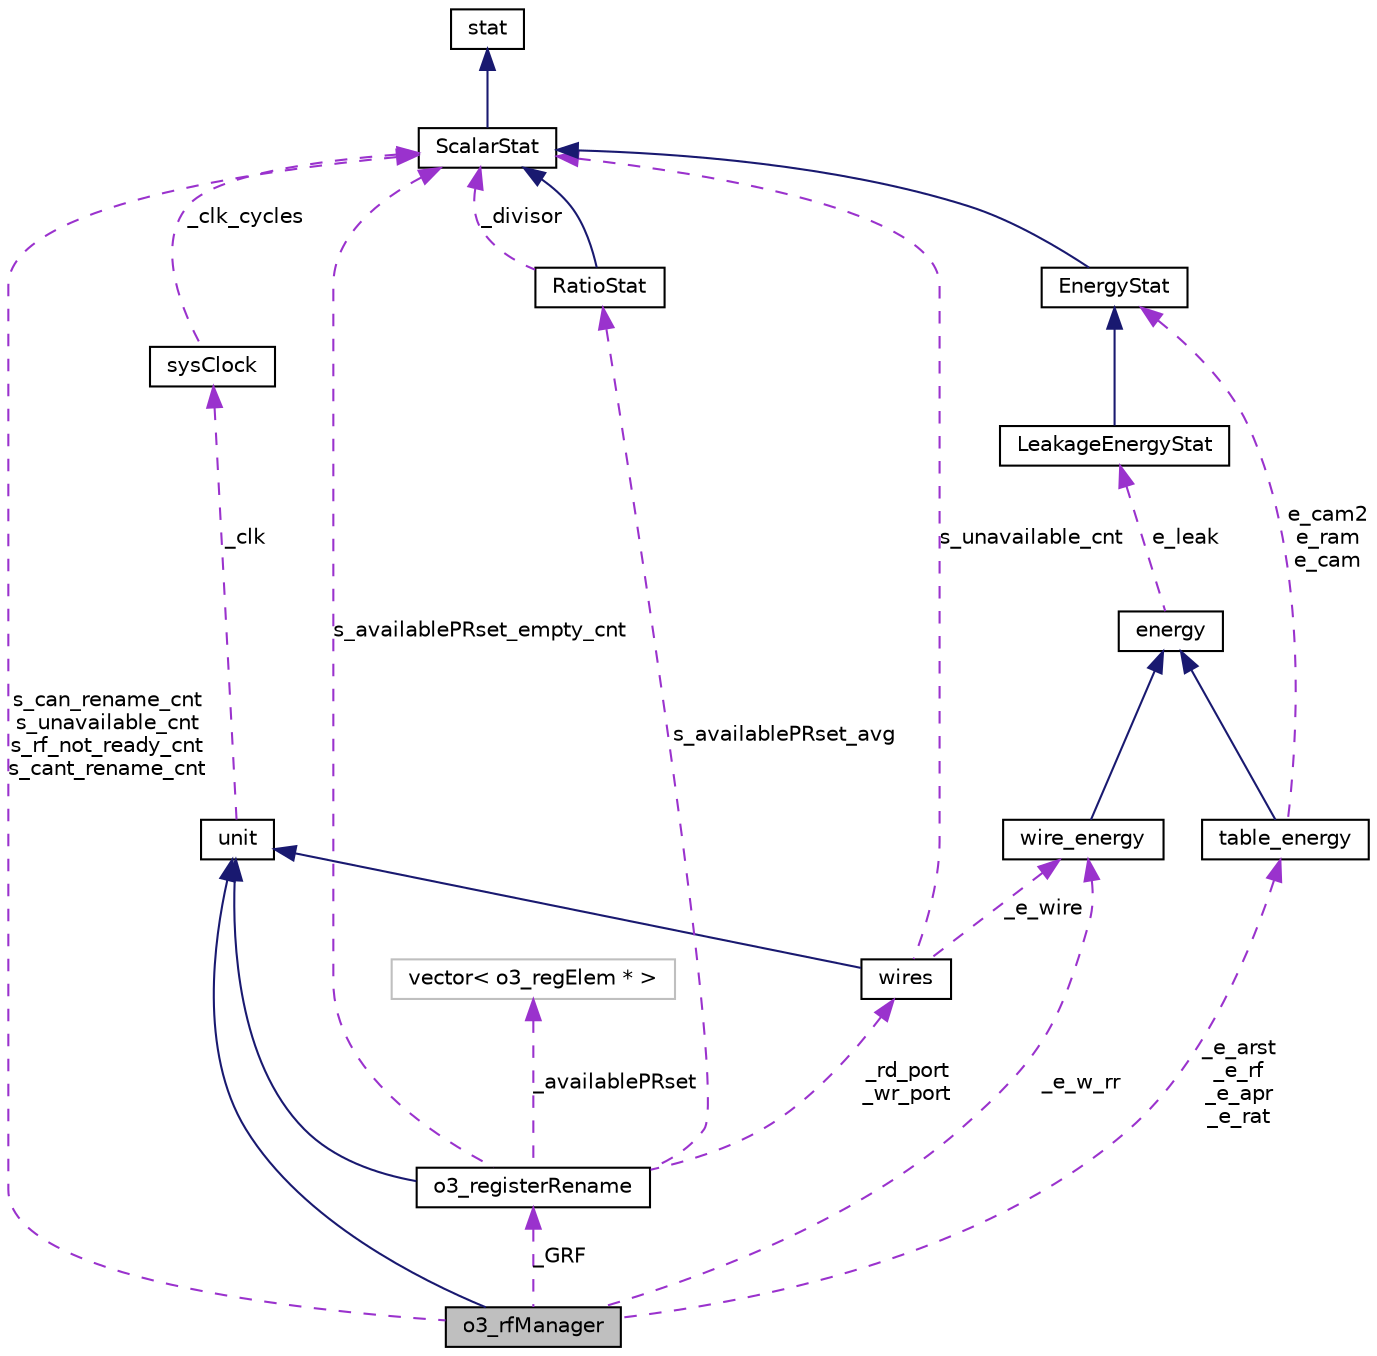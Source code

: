 digraph G
{
  edge [fontname="Helvetica",fontsize="10",labelfontname="Helvetica",labelfontsize="10"];
  node [fontname="Helvetica",fontsize="10",shape=record];
  Node1 [label="o3_rfManager",height=0.2,width=0.4,color="black", fillcolor="grey75", style="filled" fontcolor="black"];
  Node2 -> Node1 [dir=back,color="midnightblue",fontsize="10",style="solid",fontname="Helvetica"];
  Node2 [label="unit",height=0.2,width=0.4,color="black", fillcolor="white", style="filled",URL="$classunit.html"];
  Node3 -> Node2 [dir=back,color="darkorchid3",fontsize="10",style="dashed",label="_clk",fontname="Helvetica"];
  Node3 [label="sysClock",height=0.2,width=0.4,color="black", fillcolor="white", style="filled",URL="$classsysClock.html"];
  Node4 -> Node3 [dir=back,color="darkorchid3",fontsize="10",style="dashed",label="_clk_cycles",fontname="Helvetica"];
  Node4 [label="ScalarStat",height=0.2,width=0.4,color="black", fillcolor="white", style="filled",URL="$classScalarStat.html"];
  Node5 -> Node4 [dir=back,color="midnightblue",fontsize="10",style="solid",fontname="Helvetica"];
  Node5 [label="stat",height=0.2,width=0.4,color="black", fillcolor="white", style="filled",URL="$classstat.html"];
  Node4 -> Node1 [dir=back,color="darkorchid3",fontsize="10",style="dashed",label="s_can_rename_cnt\ns_unavailable_cnt\ns_rf_not_ready_cnt\ns_cant_rename_cnt",fontname="Helvetica"];
  Node6 -> Node1 [dir=back,color="darkorchid3",fontsize="10",style="dashed",label="_GRF",fontname="Helvetica"];
  Node6 [label="o3_registerRename",height=0.2,width=0.4,color="black", fillcolor="white", style="filled",URL="$classo3__registerRename.html"];
  Node2 -> Node6 [dir=back,color="midnightblue",fontsize="10",style="solid",fontname="Helvetica"];
  Node4 -> Node6 [dir=back,color="darkorchid3",fontsize="10",style="dashed",label="s_availablePRset_empty_cnt",fontname="Helvetica"];
  Node7 -> Node6 [dir=back,color="darkorchid3",fontsize="10",style="dashed",label="_availablePRset",fontname="Helvetica"];
  Node7 [label="vector\< o3_regElem * \>",height=0.2,width=0.4,color="grey75", fillcolor="white", style="filled"];
  Node8 -> Node6 [dir=back,color="darkorchid3",fontsize="10",style="dashed",label="s_availablePRset_avg",fontname="Helvetica"];
  Node8 [label="RatioStat",height=0.2,width=0.4,color="black", fillcolor="white", style="filled",URL="$classRatioStat.html"];
  Node4 -> Node8 [dir=back,color="midnightblue",fontsize="10",style="solid",fontname="Helvetica"];
  Node4 -> Node8 [dir=back,color="darkorchid3",fontsize="10",style="dashed",label="_divisor",fontname="Helvetica"];
  Node9 -> Node6 [dir=back,color="darkorchid3",fontsize="10",style="dashed",label="_rd_port\n_wr_port",fontname="Helvetica"];
  Node9 [label="wires",height=0.2,width=0.4,color="black", fillcolor="white", style="filled",URL="$classwires.html"];
  Node2 -> Node9 [dir=back,color="midnightblue",fontsize="10",style="solid",fontname="Helvetica"];
  Node4 -> Node9 [dir=back,color="darkorchid3",fontsize="10",style="dashed",label="s_unavailable_cnt",fontname="Helvetica"];
  Node10 -> Node9 [dir=back,color="darkorchid3",fontsize="10",style="dashed",label="_e_wire",fontname="Helvetica"];
  Node10 [label="wire_energy",height=0.2,width=0.4,color="black", fillcolor="white", style="filled",URL="$classwire__energy.html"];
  Node11 -> Node10 [dir=back,color="midnightblue",fontsize="10",style="solid",fontname="Helvetica"];
  Node11 [label="energy",height=0.2,width=0.4,color="black", fillcolor="white", style="filled",URL="$classenergy.html"];
  Node12 -> Node11 [dir=back,color="darkorchid3",fontsize="10",style="dashed",label="e_leak",fontname="Helvetica"];
  Node12 [label="LeakageEnergyStat",height=0.2,width=0.4,color="black", fillcolor="white", style="filled",URL="$classLeakageEnergyStat.html"];
  Node13 -> Node12 [dir=back,color="midnightblue",fontsize="10",style="solid",fontname="Helvetica"];
  Node13 [label="EnergyStat",height=0.2,width=0.4,color="black", fillcolor="white", style="filled",URL="$classEnergyStat.html"];
  Node4 -> Node13 [dir=back,color="midnightblue",fontsize="10",style="solid",fontname="Helvetica"];
  Node10 -> Node1 [dir=back,color="darkorchid3",fontsize="10",style="dashed",label="_e_w_rr",fontname="Helvetica"];
  Node14 -> Node1 [dir=back,color="darkorchid3",fontsize="10",style="dashed",label="_e_arst\n_e_rf\n_e_apr\n_e_rat",fontname="Helvetica"];
  Node14 [label="table_energy",height=0.2,width=0.4,color="black", fillcolor="white", style="filled",URL="$classtable__energy.html"];
  Node11 -> Node14 [dir=back,color="midnightblue",fontsize="10",style="solid",fontname="Helvetica"];
  Node13 -> Node14 [dir=back,color="darkorchid3",fontsize="10",style="dashed",label="e_cam2\ne_ram\ne_cam",fontname="Helvetica"];
}
